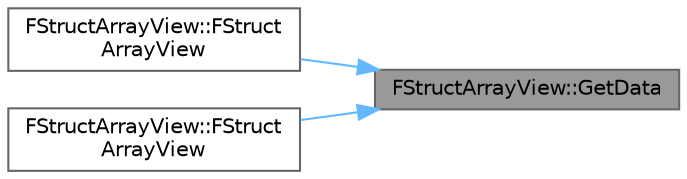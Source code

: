 digraph "FStructArrayView::GetData"
{
 // INTERACTIVE_SVG=YES
 // LATEX_PDF_SIZE
  bgcolor="transparent";
  edge [fontname=Helvetica,fontsize=10,labelfontname=Helvetica,labelfontsize=10];
  node [fontname=Helvetica,fontsize=10,shape=box,height=0.2,width=0.4];
  rankdir="RL";
  Node1 [id="Node000001",label="FStructArrayView::GetData",height=0.2,width=0.4,color="gray40", fillcolor="grey60", style="filled", fontcolor="black",tooltip="Helper function for returning a pointer to the first array element."];
  Node1 -> Node2 [id="edge1_Node000001_Node000002",dir="back",color="steelblue1",style="solid",tooltip=" "];
  Node2 [id="Node000002",label="FStructArrayView::FStruct\lArrayView",height=0.2,width=0.4,color="grey40", fillcolor="white", style="filled",URL="$d8/dda/structFStructArrayView.html#a6c6dd848753c3779e7a7554aa5c272a9",tooltip=" "];
  Node1 -> Node3 [id="edge2_Node000001_Node000003",dir="back",color="steelblue1",style="solid",tooltip=" "];
  Node3 [id="Node000003",label="FStructArrayView::FStruct\lArrayView",height=0.2,width=0.4,color="grey40", fillcolor="white", style="filled",URL="$d8/dda/structFStructArrayView.html#a45f4c6d61717e32c770e6c5f18349874",tooltip=" "];
}
